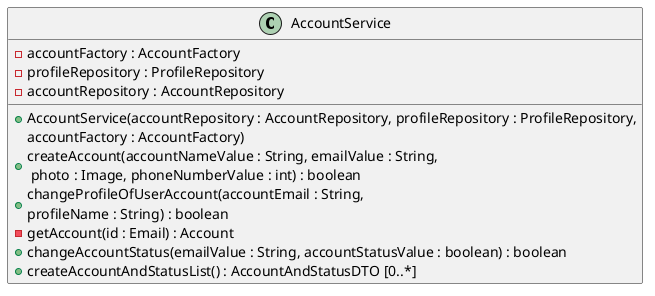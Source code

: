 @startuml

class AccountService {

    -accountFactory : AccountFactory
    -profileRepository : ProfileRepository
    -accountRepository : AccountRepository

    +AccountService(accountRepository : AccountRepository, profileRepository : ProfileRepository,
    accountFactory : AccountFactory)
    +createAccount(accountNameValue : String, emailValue : String,\n photo : Image, phoneNumberValue : int) : boolean
    +changeProfileOfUserAccount(accountEmail : String,\nprofileName : String) : boolean
    -getAccount(id : Email) : Account
    +changeAccountStatus(emailValue : String, accountStatusValue : boolean) : boolean
    +createAccountAndStatusList() : AccountAndStatusDTO [0..*]
}

@enduml